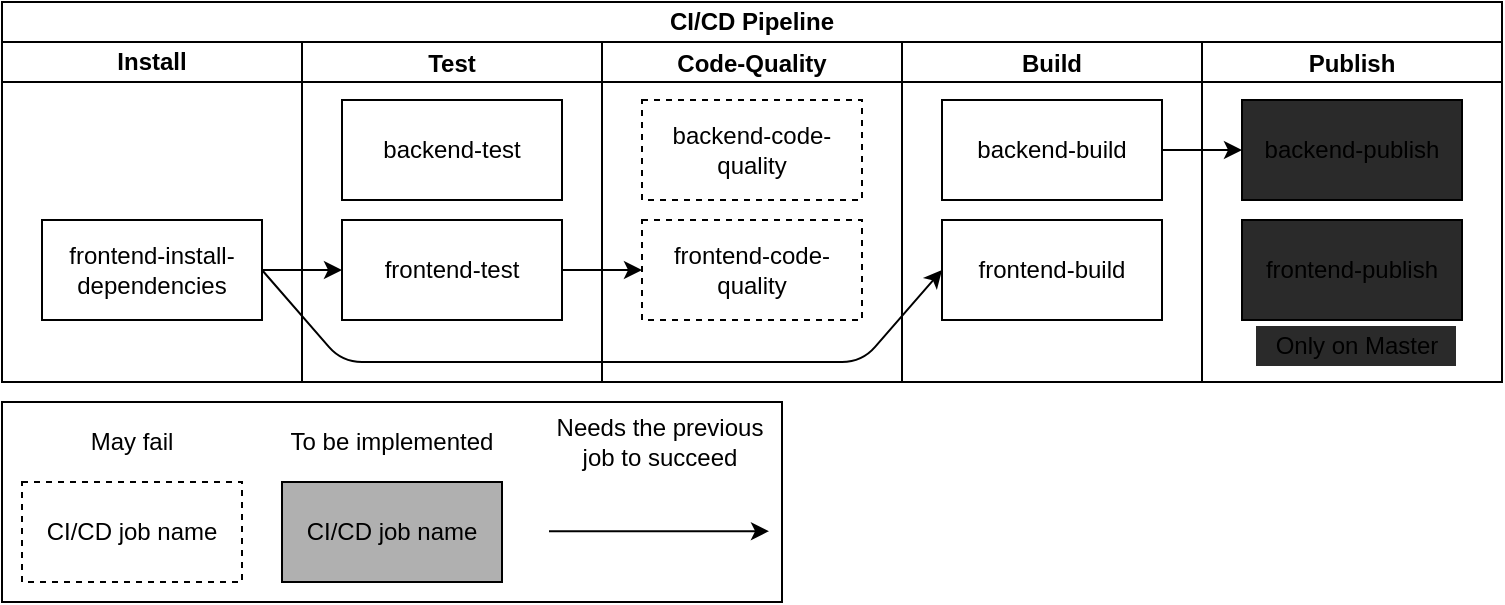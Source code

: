 <mxfile>
    <diagram id="1O385JWlQX-jpXV0Xw2z" name="Page-1">
        <mxGraphModel dx="1201" dy="800" grid="1" gridSize="10" guides="1" tooltips="1" connect="1" arrows="1" fold="1" page="1" pageScale="1" pageWidth="827" pageHeight="1169" math="0" shadow="0">
            <root>
                <mxCell id="0"/>
                <mxCell id="1" parent="0"/>
                <mxCell id="50" value="" style="rounded=0;whiteSpace=wrap;html=1;fontSize=12;verticalAlign=middle;fillColor=none;" parent="1" vertex="1">
                    <mxGeometry x="100" y="350" width="390" height="100" as="geometry"/>
                </mxCell>
                <mxCell id="2" value="CI/CD Pipeline&lt;br&gt;" style="swimlane;childLayout=stackLayout;resizeParent=1;resizeParentMax=0;startSize=20;verticalAlign=middle;fontSize=12;spacing=2;whiteSpace=wrap;html=1;" parent="1" vertex="1">
                    <mxGeometry x="100" y="150" width="750" height="190" as="geometry"/>
                </mxCell>
                <mxCell id="3" value="Install" style="swimlane;startSize=20;whiteSpace=wrap;" parent="2" vertex="1">
                    <mxGeometry y="20" width="150" height="170" as="geometry">
                        <mxRectangle y="20" width="30" height="470" as="alternateBounds"/>
                    </mxGeometry>
                </mxCell>
                <mxCell id="8" value="frontend-install-dependencies" style="html=1;fontSize=12;verticalAlign=middle;whiteSpace=wrap;" parent="3" vertex="1">
                    <mxGeometry x="20" y="89" width="110" height="50" as="geometry"/>
                </mxCell>
                <mxCell id="6" value="Test" style="swimlane;startSize=20;" parent="2" vertex="1">
                    <mxGeometry x="150" y="20" width="150" height="170" as="geometry"/>
                </mxCell>
                <mxCell id="13" value="backend-test" style="html=1;fontSize=12;verticalAlign=middle;whiteSpace=wrap;" parent="6" vertex="1">
                    <mxGeometry x="20" y="29" width="110" height="50" as="geometry"/>
                </mxCell>
                <mxCell id="14" value="frontend-test" style="html=1;fontSize=12;verticalAlign=middle;whiteSpace=wrap;" parent="6" vertex="1">
                    <mxGeometry x="20" y="89" width="110" height="50" as="geometry"/>
                </mxCell>
                <mxCell id="5" value="Code-Quality" style="swimlane;startSize=20;" parent="2" vertex="1">
                    <mxGeometry x="300" y="20" width="150" height="170" as="geometry"/>
                </mxCell>
                <mxCell id="15" value="backend-code-quality" style="html=1;fontSize=12;verticalAlign=middle;whiteSpace=wrap;dashed=1;" parent="5" vertex="1">
                    <mxGeometry x="20" y="29" width="110" height="50" as="geometry"/>
                </mxCell>
                <mxCell id="16" value="frontend-code-quality" style="html=1;fontSize=12;verticalAlign=middle;whiteSpace=wrap;dashed=1;" parent="5" vertex="1">
                    <mxGeometry x="20" y="89" width="110" height="50" as="geometry"/>
                </mxCell>
                <mxCell id="4" value="Build" style="swimlane;startSize=20;" parent="2" vertex="1">
                    <mxGeometry x="450" y="20" width="150" height="170" as="geometry"/>
                </mxCell>
                <mxCell id="11" value="backend-build" style="html=1;fontSize=12;verticalAlign=middle;whiteSpace=wrap;" parent="4" vertex="1">
                    <mxGeometry x="20" y="29" width="110" height="50" as="geometry"/>
                </mxCell>
                <mxCell id="12" value="frontend-build" style="html=1;fontSize=12;verticalAlign=middle;whiteSpace=wrap;" parent="4" vertex="1">
                    <mxGeometry x="20" y="89" width="110" height="50" as="geometry"/>
                </mxCell>
                <mxCell id="36" value="Publish" style="swimlane;startSize=20;" parent="2" vertex="1">
                    <mxGeometry x="600" y="20" width="150" height="170" as="geometry"/>
                </mxCell>
                <mxCell id="37" value="backend-publish" style="html=1;fontSize=12;verticalAlign=middle;whiteSpace=wrap;fillColor=#2A2A2A;" parent="36" vertex="1">
                    <mxGeometry x="20" y="29" width="110" height="50" as="geometry"/>
                </mxCell>
                <mxCell id="38" value="frontend-publish" style="html=1;fontSize=12;verticalAlign=middle;whiteSpace=wrap;fillColor=#2A2A2A;" parent="36" vertex="1">
                    <mxGeometry x="20" y="89" width="110" height="50" as="geometry"/>
                </mxCell>
                <mxCell id="59" value="&lt;span style=&quot;background-color: rgb(42 , 42 , 42)&quot;&gt;Only on Master&lt;/span&gt;" style="text;html=1;align=center;verticalAlign=middle;resizable=0;points=[];autosize=1;strokeColor=none;fillColor=#2a2a2a;" vertex="1" parent="36">
                    <mxGeometry x="27" y="142" width="100" height="20" as="geometry"/>
                </mxCell>
                <mxCell id="51" value="" style="edgeStyle=none;html=1;fontSize=12;" parent="2" source="14" target="16" edge="1">
                    <mxGeometry relative="1" as="geometry"/>
                </mxCell>
                <mxCell id="56" style="edgeStyle=none;html=1;exitX=1;exitY=0.5;exitDx=0;exitDy=0;entryX=0;entryY=0.5;entryDx=0;entryDy=0;fontSize=12;" parent="2" source="8" target="12" edge="1">
                    <mxGeometry relative="1" as="geometry">
                        <Array as="points">
                            <mxPoint x="170" y="180"/>
                            <mxPoint x="300" y="180"/>
                            <mxPoint x="430" y="180"/>
                        </Array>
                    </mxGeometry>
                </mxCell>
                <mxCell id="57" style="edgeStyle=none;html=1;exitX=1;exitY=0.5;exitDx=0;exitDy=0;entryX=0;entryY=0.5;entryDx=0;entryDy=0;" edge="1" parent="2" source="8" target="14">
                    <mxGeometry relative="1" as="geometry"/>
                </mxCell>
                <mxCell id="58" style="edgeStyle=none;html=1;exitX=1;exitY=0.5;exitDx=0;exitDy=0;entryX=0;entryY=0.5;entryDx=0;entryDy=0;" edge="1" parent="2" source="11" target="37">
                    <mxGeometry relative="1" as="geometry"/>
                </mxCell>
                <mxCell id="43" value="CI/CD job name" style="html=1;fontSize=12;verticalAlign=middle;whiteSpace=wrap;dashed=1;" parent="1" vertex="1">
                    <mxGeometry x="110" y="390" width="110" height="50" as="geometry"/>
                </mxCell>
                <mxCell id="44" value="May fail" style="text;html=1;strokeColor=none;fillColor=none;align=center;verticalAlign=middle;whiteSpace=wrap;rounded=0;fontSize=12;" parent="1" vertex="1">
                    <mxGeometry x="110" y="360" width="110" height="20" as="geometry"/>
                </mxCell>
                <mxCell id="45" value="To be implemented" style="text;html=1;strokeColor=none;fillColor=none;align=center;verticalAlign=middle;whiteSpace=wrap;rounded=0;fontSize=12;" parent="1" vertex="1">
                    <mxGeometry x="240" y="360" width="110" height="20" as="geometry"/>
                </mxCell>
                <mxCell id="46" value="Needs the previous job to succeed" style="text;html=1;strokeColor=none;fillColor=none;align=center;verticalAlign=middle;whiteSpace=wrap;rounded=0;fontSize=12;" parent="1" vertex="1">
                    <mxGeometry x="373.5" y="360" width="110" height="20" as="geometry"/>
                </mxCell>
                <mxCell id="47" value="" style="endArrow=classic;html=1;fontSize=12;" parent="1" edge="1">
                    <mxGeometry width="50" height="50" relative="1" as="geometry">
                        <mxPoint x="373.5" y="414.58" as="sourcePoint"/>
                        <mxPoint x="483.5" y="414.58" as="targetPoint"/>
                        <Array as="points">
                            <mxPoint x="433.5" y="414.58"/>
                        </Array>
                    </mxGeometry>
                </mxCell>
                <mxCell id="48" value="CI/CD job name" style="html=1;fontSize=12;verticalAlign=middle;whiteSpace=wrap;labelBorderColor=none;fillColor=#B0B0B0;" parent="1" vertex="1">
                    <mxGeometry x="240" y="390" width="110" height="50" as="geometry"/>
                </mxCell>
            </root>
        </mxGraphModel>
    </diagram>
</mxfile>